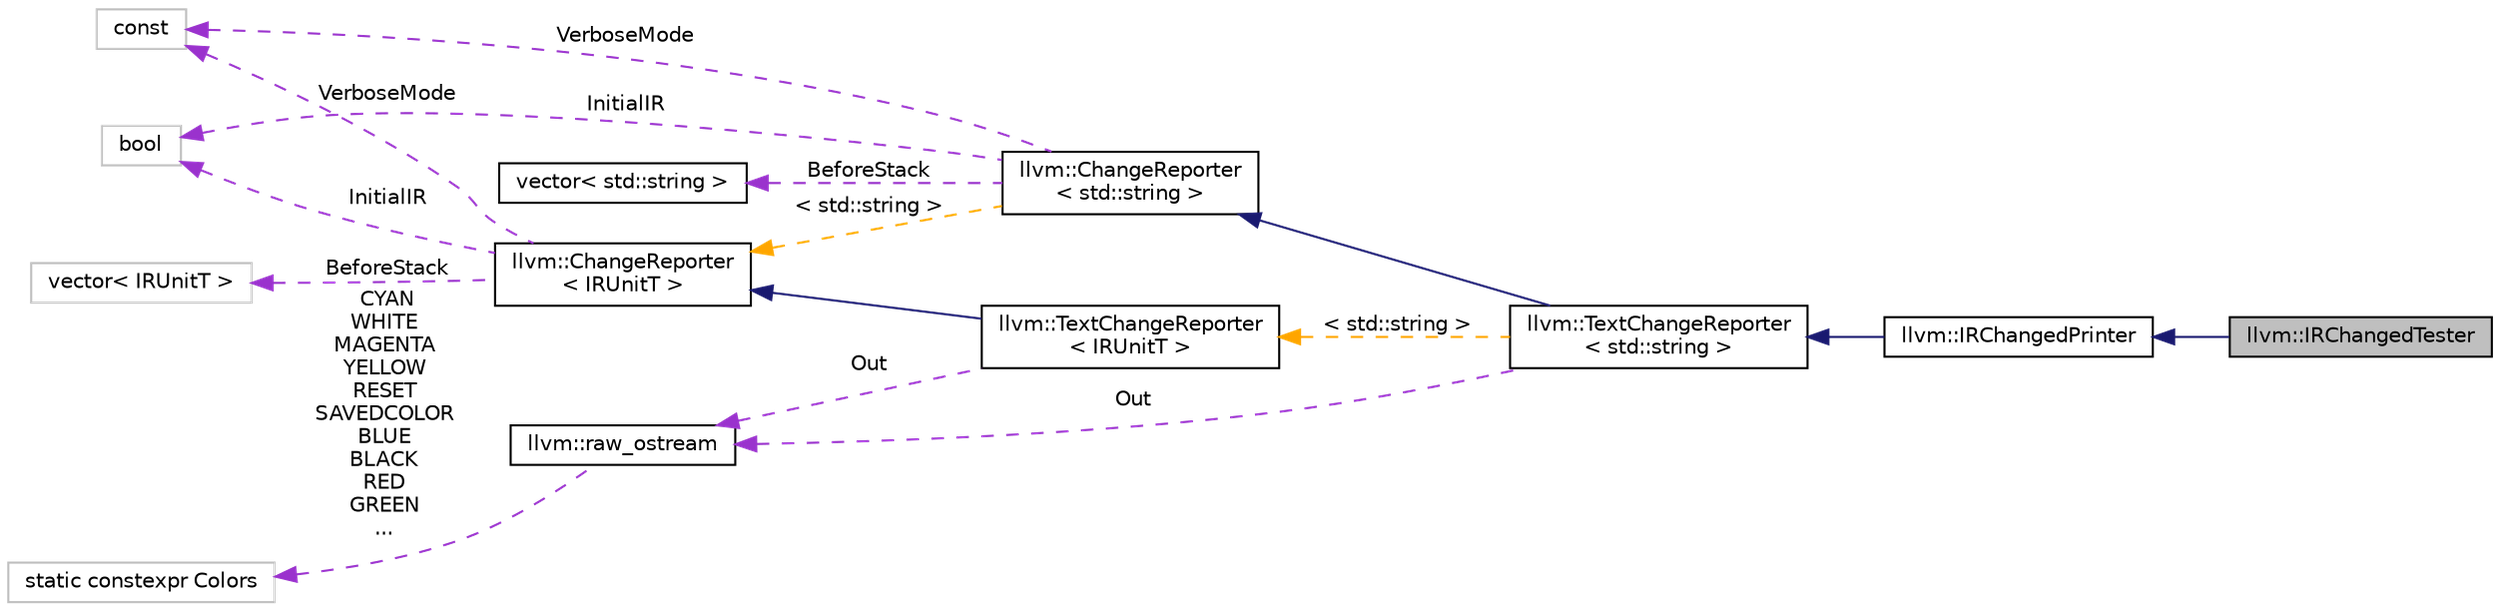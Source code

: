 digraph "llvm::IRChangedTester"
{
 // LATEX_PDF_SIZE
  bgcolor="transparent";
  edge [fontname="Helvetica",fontsize="10",labelfontname="Helvetica",labelfontsize="10"];
  node [fontname="Helvetica",fontsize="10",shape=record];
  rankdir="LR";
  Node1 [label="llvm::IRChangedTester",height=0.2,width=0.4,color="black", fillcolor="grey75", style="filled", fontcolor="black",tooltip=" "];
  Node2 -> Node1 [dir="back",color="midnightblue",fontsize="10",style="solid",fontname="Helvetica"];
  Node2 [label="llvm::IRChangedPrinter",height=0.2,width=0.4,color="black",URL="$classllvm_1_1IRChangedPrinter.html",tooltip=" "];
  Node3 -> Node2 [dir="back",color="midnightblue",fontsize="10",style="solid",fontname="Helvetica"];
  Node3 [label="llvm::TextChangeReporter\l\< std::string \>",height=0.2,width=0.4,color="black",URL="$classllvm_1_1TextChangeReporter.html",tooltip=" "];
  Node4 -> Node3 [dir="back",color="midnightblue",fontsize="10",style="solid",fontname="Helvetica"];
  Node4 [label="llvm::ChangeReporter\l\< std::string \>",height=0.2,width=0.4,color="black",URL="$classllvm_1_1ChangeReporter.html",tooltip=" "];
  Node5 -> Node4 [dir="back",color="darkorchid3",fontsize="10",style="dashed",label=" BeforeStack" ,fontname="Helvetica"];
  Node5 [label="vector\< std::string \>",height=0.2,width=0.4,color="black",URL="$classstd_1_1vector_3_01std_1_1string_01_4.html",tooltip=" "];
  Node6 -> Node4 [dir="back",color="darkorchid3",fontsize="10",style="dashed",label=" InitialIR" ,fontname="Helvetica"];
  Node6 [label="bool",height=0.2,width=0.4,color="grey75",tooltip=" "];
  Node7 -> Node4 [dir="back",color="darkorchid3",fontsize="10",style="dashed",label=" VerboseMode" ,fontname="Helvetica"];
  Node7 [label="const",height=0.2,width=0.4,color="grey75",tooltip=" "];
  Node8 -> Node4 [dir="back",color="orange",fontsize="10",style="dashed",label=" \< std::string \>" ,fontname="Helvetica"];
  Node8 [label="llvm::ChangeReporter\l\< IRUnitT \>",height=0.2,width=0.4,color="black",URL="$classllvm_1_1ChangeReporter.html",tooltip=" "];
  Node9 -> Node8 [dir="back",color="darkorchid3",fontsize="10",style="dashed",label=" BeforeStack" ,fontname="Helvetica"];
  Node9 [label="vector\< IRUnitT \>",height=0.2,width=0.4,color="grey75",tooltip=" "];
  Node6 -> Node8 [dir="back",color="darkorchid3",fontsize="10",style="dashed",label=" InitialIR" ,fontname="Helvetica"];
  Node7 -> Node8 [dir="back",color="darkorchid3",fontsize="10",style="dashed",label=" VerboseMode" ,fontname="Helvetica"];
  Node10 -> Node3 [dir="back",color="darkorchid3",fontsize="10",style="dashed",label=" Out" ,fontname="Helvetica"];
  Node10 [label="llvm::raw_ostream",height=0.2,width=0.4,color="black",URL="$classllvm_1_1raw__ostream.html",tooltip="This class implements an extremely fast bulk output stream that can only output to a stream."];
  Node11 -> Node10 [dir="back",color="darkorchid3",fontsize="10",style="dashed",label=" CYAN\nWHITE\nMAGENTA\nYELLOW\nRESET\nSAVEDCOLOR\nBLUE\nBLACK\nRED\nGREEN\n..." ,fontname="Helvetica"];
  Node11 [label="static constexpr Colors",height=0.2,width=0.4,color="grey75",tooltip=" "];
  Node12 -> Node3 [dir="back",color="orange",fontsize="10",style="dashed",label=" \< std::string \>" ,fontname="Helvetica"];
  Node12 [label="llvm::TextChangeReporter\l\< IRUnitT \>",height=0.2,width=0.4,color="black",URL="$classllvm_1_1TextChangeReporter.html",tooltip=" "];
  Node8 -> Node12 [dir="back",color="midnightblue",fontsize="10",style="solid",fontname="Helvetica"];
  Node10 -> Node12 [dir="back",color="darkorchid3",fontsize="10",style="dashed",label=" Out" ,fontname="Helvetica"];
}
